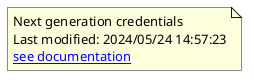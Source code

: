 @startuml version
note as version
    Next generation credentials
    Last modified: 2024/05/24 14:57:23
    [[https://www.zotero.org/groups/5541646/nextgencredentials{Zotero} see documentation]]
end note
@enduml